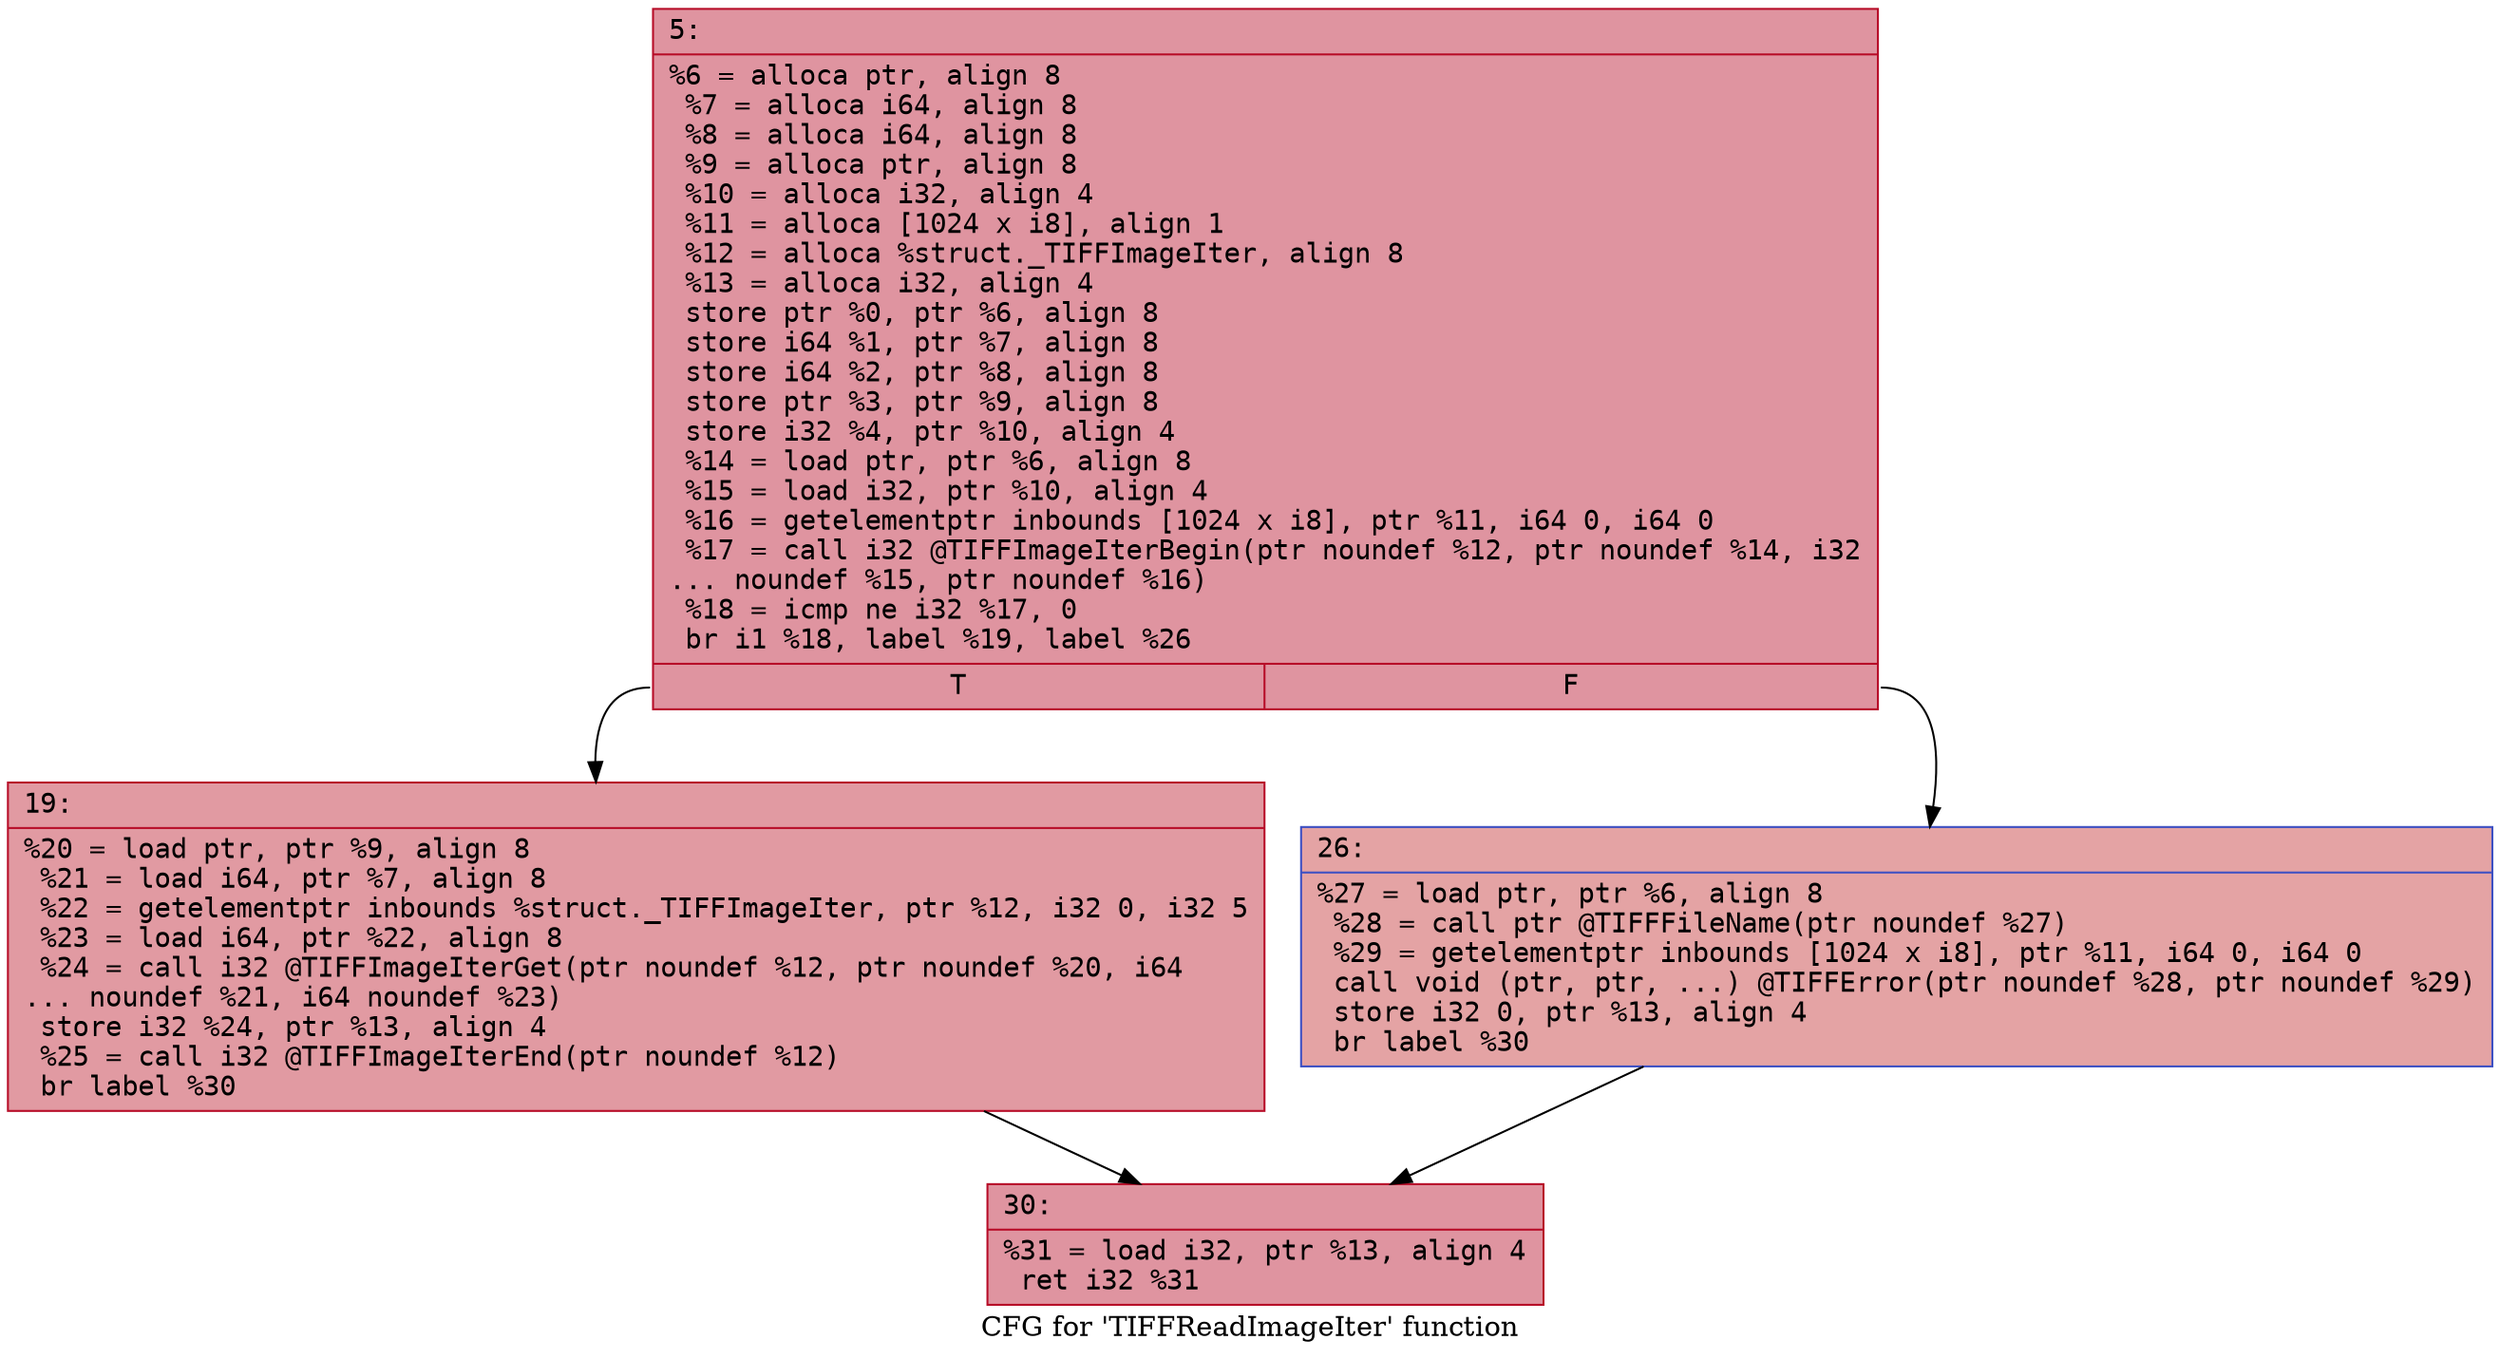 digraph "CFG for 'TIFFReadImageIter' function" {
	label="CFG for 'TIFFReadImageIter' function";

	Node0x6000005554a0 [shape=record,color="#b70d28ff", style=filled, fillcolor="#b70d2870" fontname="Courier",label="{5:\l|  %6 = alloca ptr, align 8\l  %7 = alloca i64, align 8\l  %8 = alloca i64, align 8\l  %9 = alloca ptr, align 8\l  %10 = alloca i32, align 4\l  %11 = alloca [1024 x i8], align 1\l  %12 = alloca %struct._TIFFImageIter, align 8\l  %13 = alloca i32, align 4\l  store ptr %0, ptr %6, align 8\l  store i64 %1, ptr %7, align 8\l  store i64 %2, ptr %8, align 8\l  store ptr %3, ptr %9, align 8\l  store i32 %4, ptr %10, align 4\l  %14 = load ptr, ptr %6, align 8\l  %15 = load i32, ptr %10, align 4\l  %16 = getelementptr inbounds [1024 x i8], ptr %11, i64 0, i64 0\l  %17 = call i32 @TIFFImageIterBegin(ptr noundef %12, ptr noundef %14, i32\l... noundef %15, ptr noundef %16)\l  %18 = icmp ne i32 %17, 0\l  br i1 %18, label %19, label %26\l|{<s0>T|<s1>F}}"];
	Node0x6000005554a0:s0 -> Node0x6000005554f0[tooltip="5 -> 19\nProbability 62.50%" ];
	Node0x6000005554a0:s1 -> Node0x600000555540[tooltip="5 -> 26\nProbability 37.50%" ];
	Node0x6000005554f0 [shape=record,color="#b70d28ff", style=filled, fillcolor="#bb1b2c70" fontname="Courier",label="{19:\l|  %20 = load ptr, ptr %9, align 8\l  %21 = load i64, ptr %7, align 8\l  %22 = getelementptr inbounds %struct._TIFFImageIter, ptr %12, i32 0, i32 5\l  %23 = load i64, ptr %22, align 8\l  %24 = call i32 @TIFFImageIterGet(ptr noundef %12, ptr noundef %20, i64\l... noundef %21, i64 noundef %23)\l  store i32 %24, ptr %13, align 4\l  %25 = call i32 @TIFFImageIterEnd(ptr noundef %12)\l  br label %30\l}"];
	Node0x6000005554f0 -> Node0x600000555590[tooltip="19 -> 30\nProbability 100.00%" ];
	Node0x600000555540 [shape=record,color="#3d50c3ff", style=filled, fillcolor="#c32e3170" fontname="Courier",label="{26:\l|  %27 = load ptr, ptr %6, align 8\l  %28 = call ptr @TIFFFileName(ptr noundef %27)\l  %29 = getelementptr inbounds [1024 x i8], ptr %11, i64 0, i64 0\l  call void (ptr, ptr, ...) @TIFFError(ptr noundef %28, ptr noundef %29)\l  store i32 0, ptr %13, align 4\l  br label %30\l}"];
	Node0x600000555540 -> Node0x600000555590[tooltip="26 -> 30\nProbability 100.00%" ];
	Node0x600000555590 [shape=record,color="#b70d28ff", style=filled, fillcolor="#b70d2870" fontname="Courier",label="{30:\l|  %31 = load i32, ptr %13, align 4\l  ret i32 %31\l}"];
}
